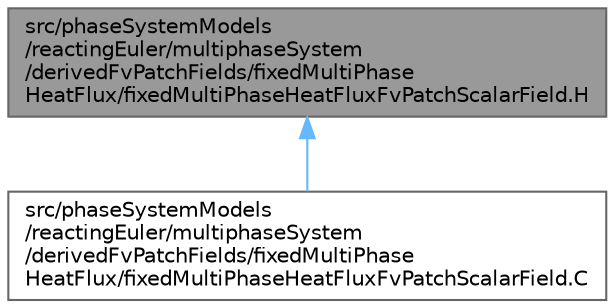 digraph "src/phaseSystemModels/reactingEuler/multiphaseSystem/derivedFvPatchFields/fixedMultiPhaseHeatFlux/fixedMultiPhaseHeatFluxFvPatchScalarField.H"
{
 // LATEX_PDF_SIZE
  bgcolor="transparent";
  edge [fontname=Helvetica,fontsize=10,labelfontname=Helvetica,labelfontsize=10];
  node [fontname=Helvetica,fontsize=10,shape=box,height=0.2,width=0.4];
  Node1 [id="Node000001",label="src/phaseSystemModels\l/reactingEuler/multiphaseSystem\l/derivedFvPatchFields/fixedMultiPhase\lHeatFlux/fixedMultiPhaseHeatFluxFvPatchScalarField.H",height=0.2,width=0.4,color="gray40", fillcolor="grey60", style="filled", fontcolor="black",tooltip=" "];
  Node1 -> Node2 [id="edge1_Node000001_Node000002",dir="back",color="steelblue1",style="solid",tooltip=" "];
  Node2 [id="Node000002",label="src/phaseSystemModels\l/reactingEuler/multiphaseSystem\l/derivedFvPatchFields/fixedMultiPhase\lHeatFlux/fixedMultiPhaseHeatFluxFvPatchScalarField.C",height=0.2,width=0.4,color="grey40", fillcolor="white", style="filled",URL="$fixedMultiPhaseHeatFluxFvPatchScalarField_8C.html",tooltip=" "];
}
